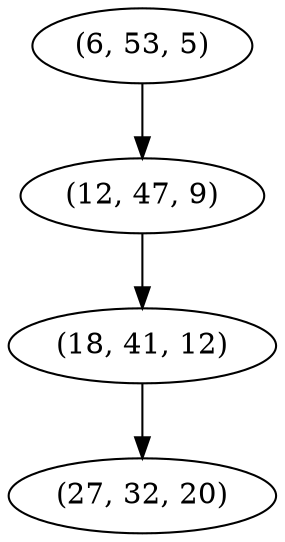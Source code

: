 digraph tree {
    "(6, 53, 5)";
    "(12, 47, 9)";
    "(18, 41, 12)";
    "(27, 32, 20)";
    "(6, 53, 5)" -> "(12, 47, 9)";
    "(12, 47, 9)" -> "(18, 41, 12)";
    "(18, 41, 12)" -> "(27, 32, 20)";
}
